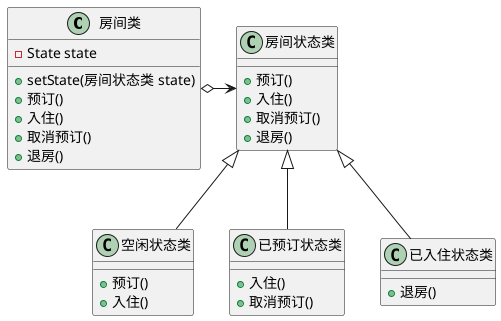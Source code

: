 @startuml 

skinparam DefaultFontName PingFangSC-Regular

class 房间类{
    - State state
    + setState(房间状态类 state)
    + 预订()
    + 入住()
    + 取消预订()
    + 退房()
}

class 房间状态类{
    + 预订()
    + 入住()
    + 取消预订()
    + 退房()
}

class 空闲状态类{
    + 预订()
    + 入住()
}

class 已预订状态类{
    + 入住()
    + 取消预订()
}

class 已入住状态类{
    + 退房()
}

房间类 o-right-> 房间状态类
房间状态类 <|-- 空闲状态类
房间状态类 <|-- 已入住状态类
房间状态类 <|-- 已预订状态类

@enduml